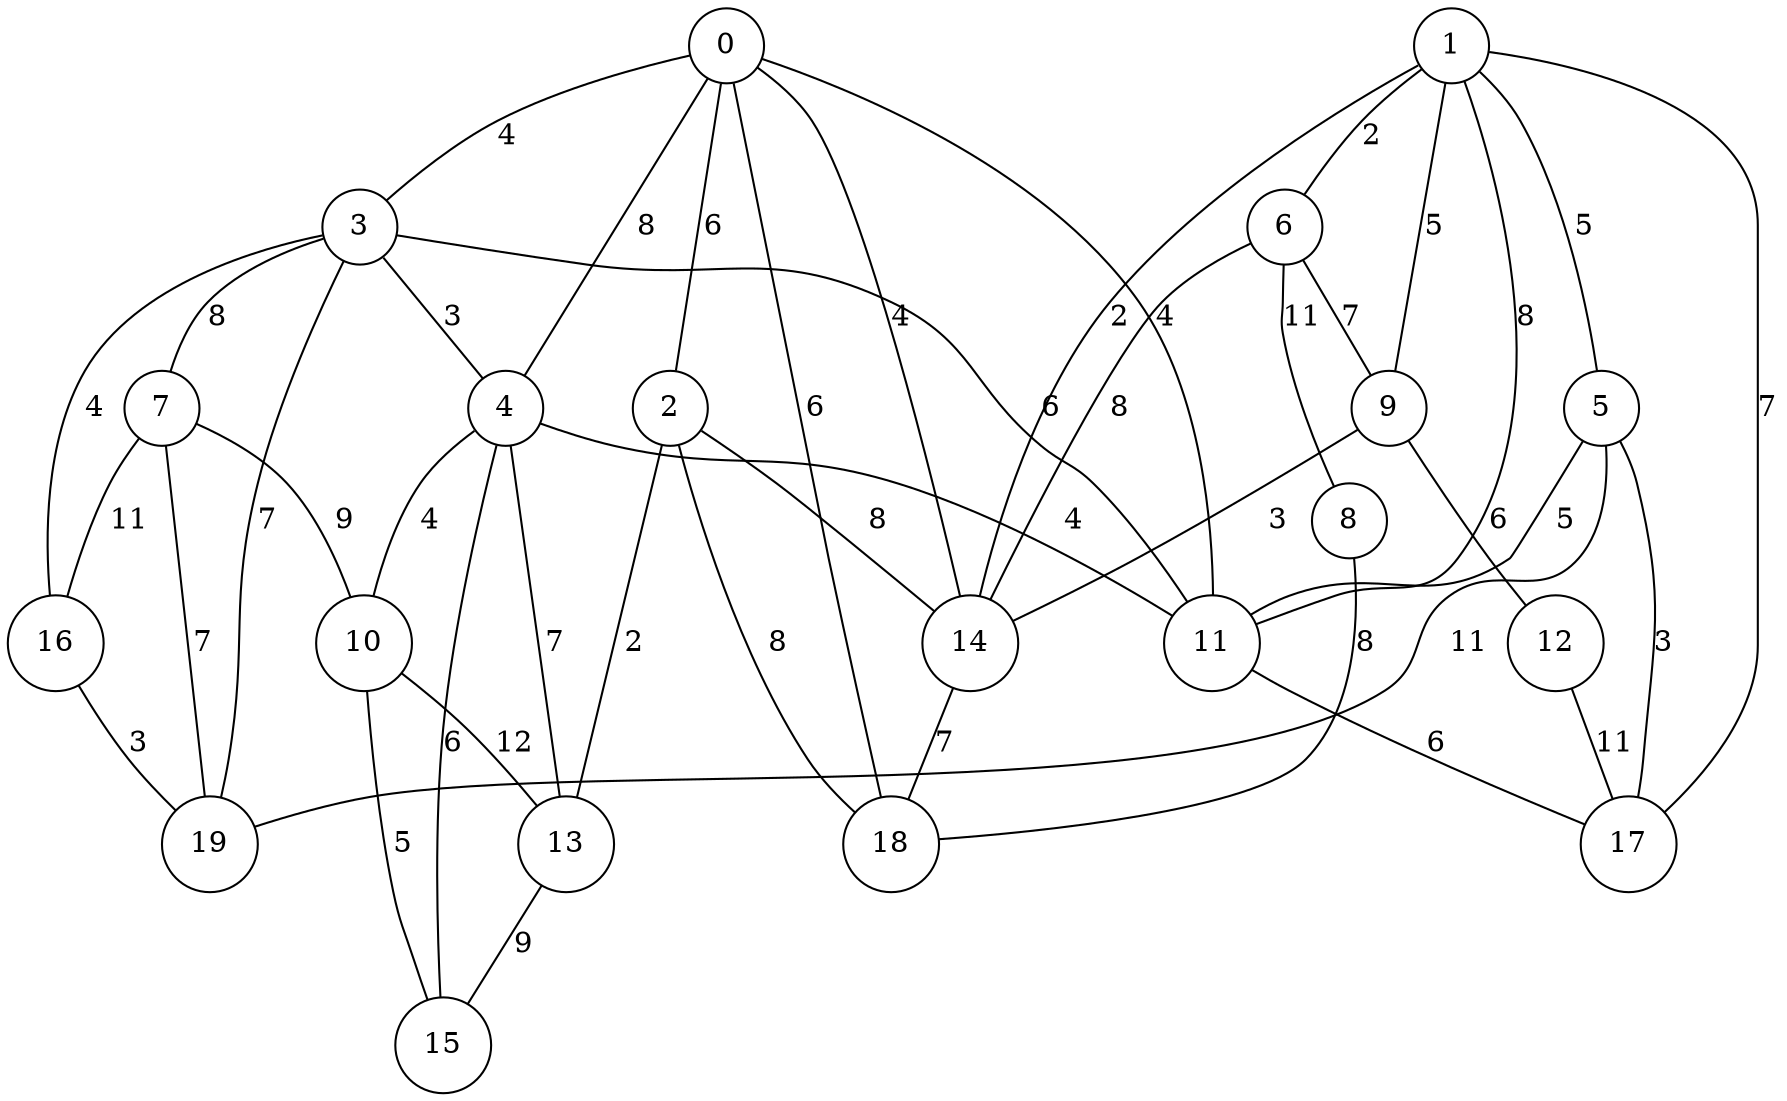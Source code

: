 graph qubit_interaction_graph {
    node [shape=circle];
    0 -- 3 [label=4];
    0 -- 2 [label=6];
    0 -- 18 [label=6];
    0 -- 4 [label=8];
    0 -- 14 [label=4];
    0 -- 11 [label=4];
    1 -- 11 [label=8];
    1 -- 14 [label=2];
    1 -- 5 [label=5];
    1 -- 6 [label=2];
    1 -- 17 [label=7];
    1 -- 9 [label=5];
    2 -- 18 [label=8];
    2 -- 14 [label=8];
    2 -- 13 [label=2];
    3 -- 19 [label=7];
    3 -- 11 [label=6];
    3 -- 7 [label=8];
    3 -- 16 [label=4];
    3 -- 4 [label=3];
    4 -- 10 [label=4];
    4 -- 15 [label=6];
    4 -- 11 [label=4];
    4 -- 13 [label=7];
    5 -- 17 [label=3];
    5 -- 19 [label=11];
    5 -- 11 [label=5];
    6 -- 9 [label=7];
    6 -- 8 [label=11];
    6 -- 14 [label=8];
    7 -- 19 [label=7];
    7 -- 16 [label=11];
    7 -- 10 [label=9];
    8 -- 18 [label=8];
    9 -- 12 [label=6];
    9 -- 14 [label=3];
    10 -- 13 [label=12];
    10 -- 15 [label=5];
    11 -- 17 [label=6];
    12 -- 17 [label=11];
    13 -- 15 [label=9];
    14 -- 18 [label=7];
    16 -- 19 [label=3];
}